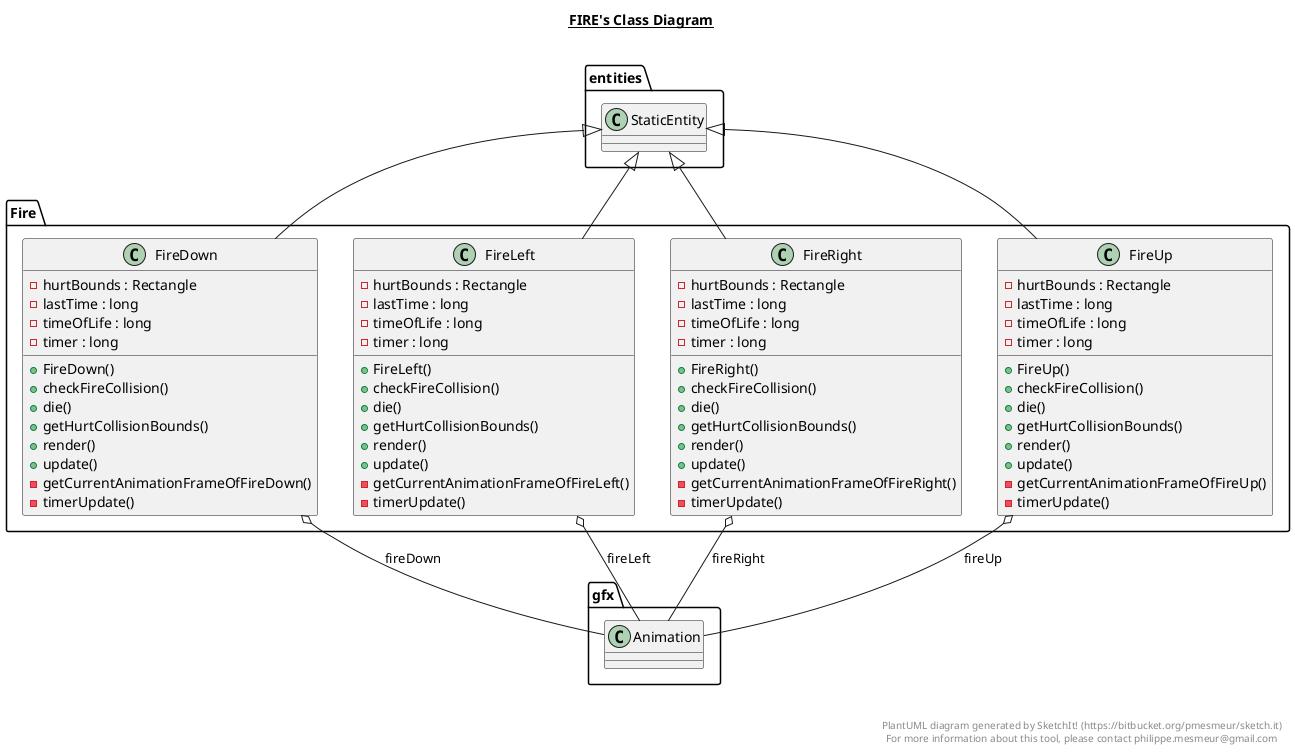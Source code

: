 @startuml

title __FIRE's Class Diagram__\n

  namespace Fire {
    class Fire.FireDown {
        - hurtBounds : Rectangle
        - lastTime : long
        - timeOfLife : long
        - timer : long
        + FireDown()
        + checkFireCollision()
        + die()
        + getHurtCollisionBounds()
        + render()
        + update()
        - getCurrentAnimationFrameOfFireDown()
        - timerUpdate()
    }
  }
  

  namespace Fire {
    class Fire.FireLeft {
        - hurtBounds : Rectangle
        - lastTime : long
        - timeOfLife : long
        - timer : long
        + FireLeft()
        + checkFireCollision()
        + die()
        + getHurtCollisionBounds()
        + render()
        + update()
        - getCurrentAnimationFrameOfFireLeft()
        - timerUpdate()
    }
  }
  

  namespace Fire {
    class Fire.FireRight {
        - hurtBounds : Rectangle
        - lastTime : long
        - timeOfLife : long
        - timer : long
        + FireRight()
        + checkFireCollision()
        + die()
        + getHurtCollisionBounds()
        + render()
        + update()
        - getCurrentAnimationFrameOfFireRight()
        - timerUpdate()
    }
  }
  

  namespace Fire {
    class Fire.FireUp {
        - hurtBounds : Rectangle
        - lastTime : long
        - timeOfLife : long
        - timer : long
        + FireUp()
        + checkFireCollision()
        + die()
        + getHurtCollisionBounds()
        + render()
        + update()
        - getCurrentAnimationFrameOfFireUp()
        - timerUpdate()
    }
  }
  

  Fire.FireDown -up-|> entities.StaticEntity
  Fire.FireDown o-- gfx.Animation : fireDown
  Fire.FireLeft -up-|> entities.StaticEntity
  Fire.FireLeft o-- gfx.Animation : fireLeft
  Fire.FireRight -up-|> entities.StaticEntity
  Fire.FireRight o-- gfx.Animation : fireRight
  Fire.FireUp -up-|> entities.StaticEntity
  Fire.FireUp o-- gfx.Animation : fireUp


right footer


PlantUML diagram generated by SketchIt! (https://bitbucket.org/pmesmeur/sketch.it)
For more information about this tool, please contact philippe.mesmeur@gmail.com
endfooter

@enduml
